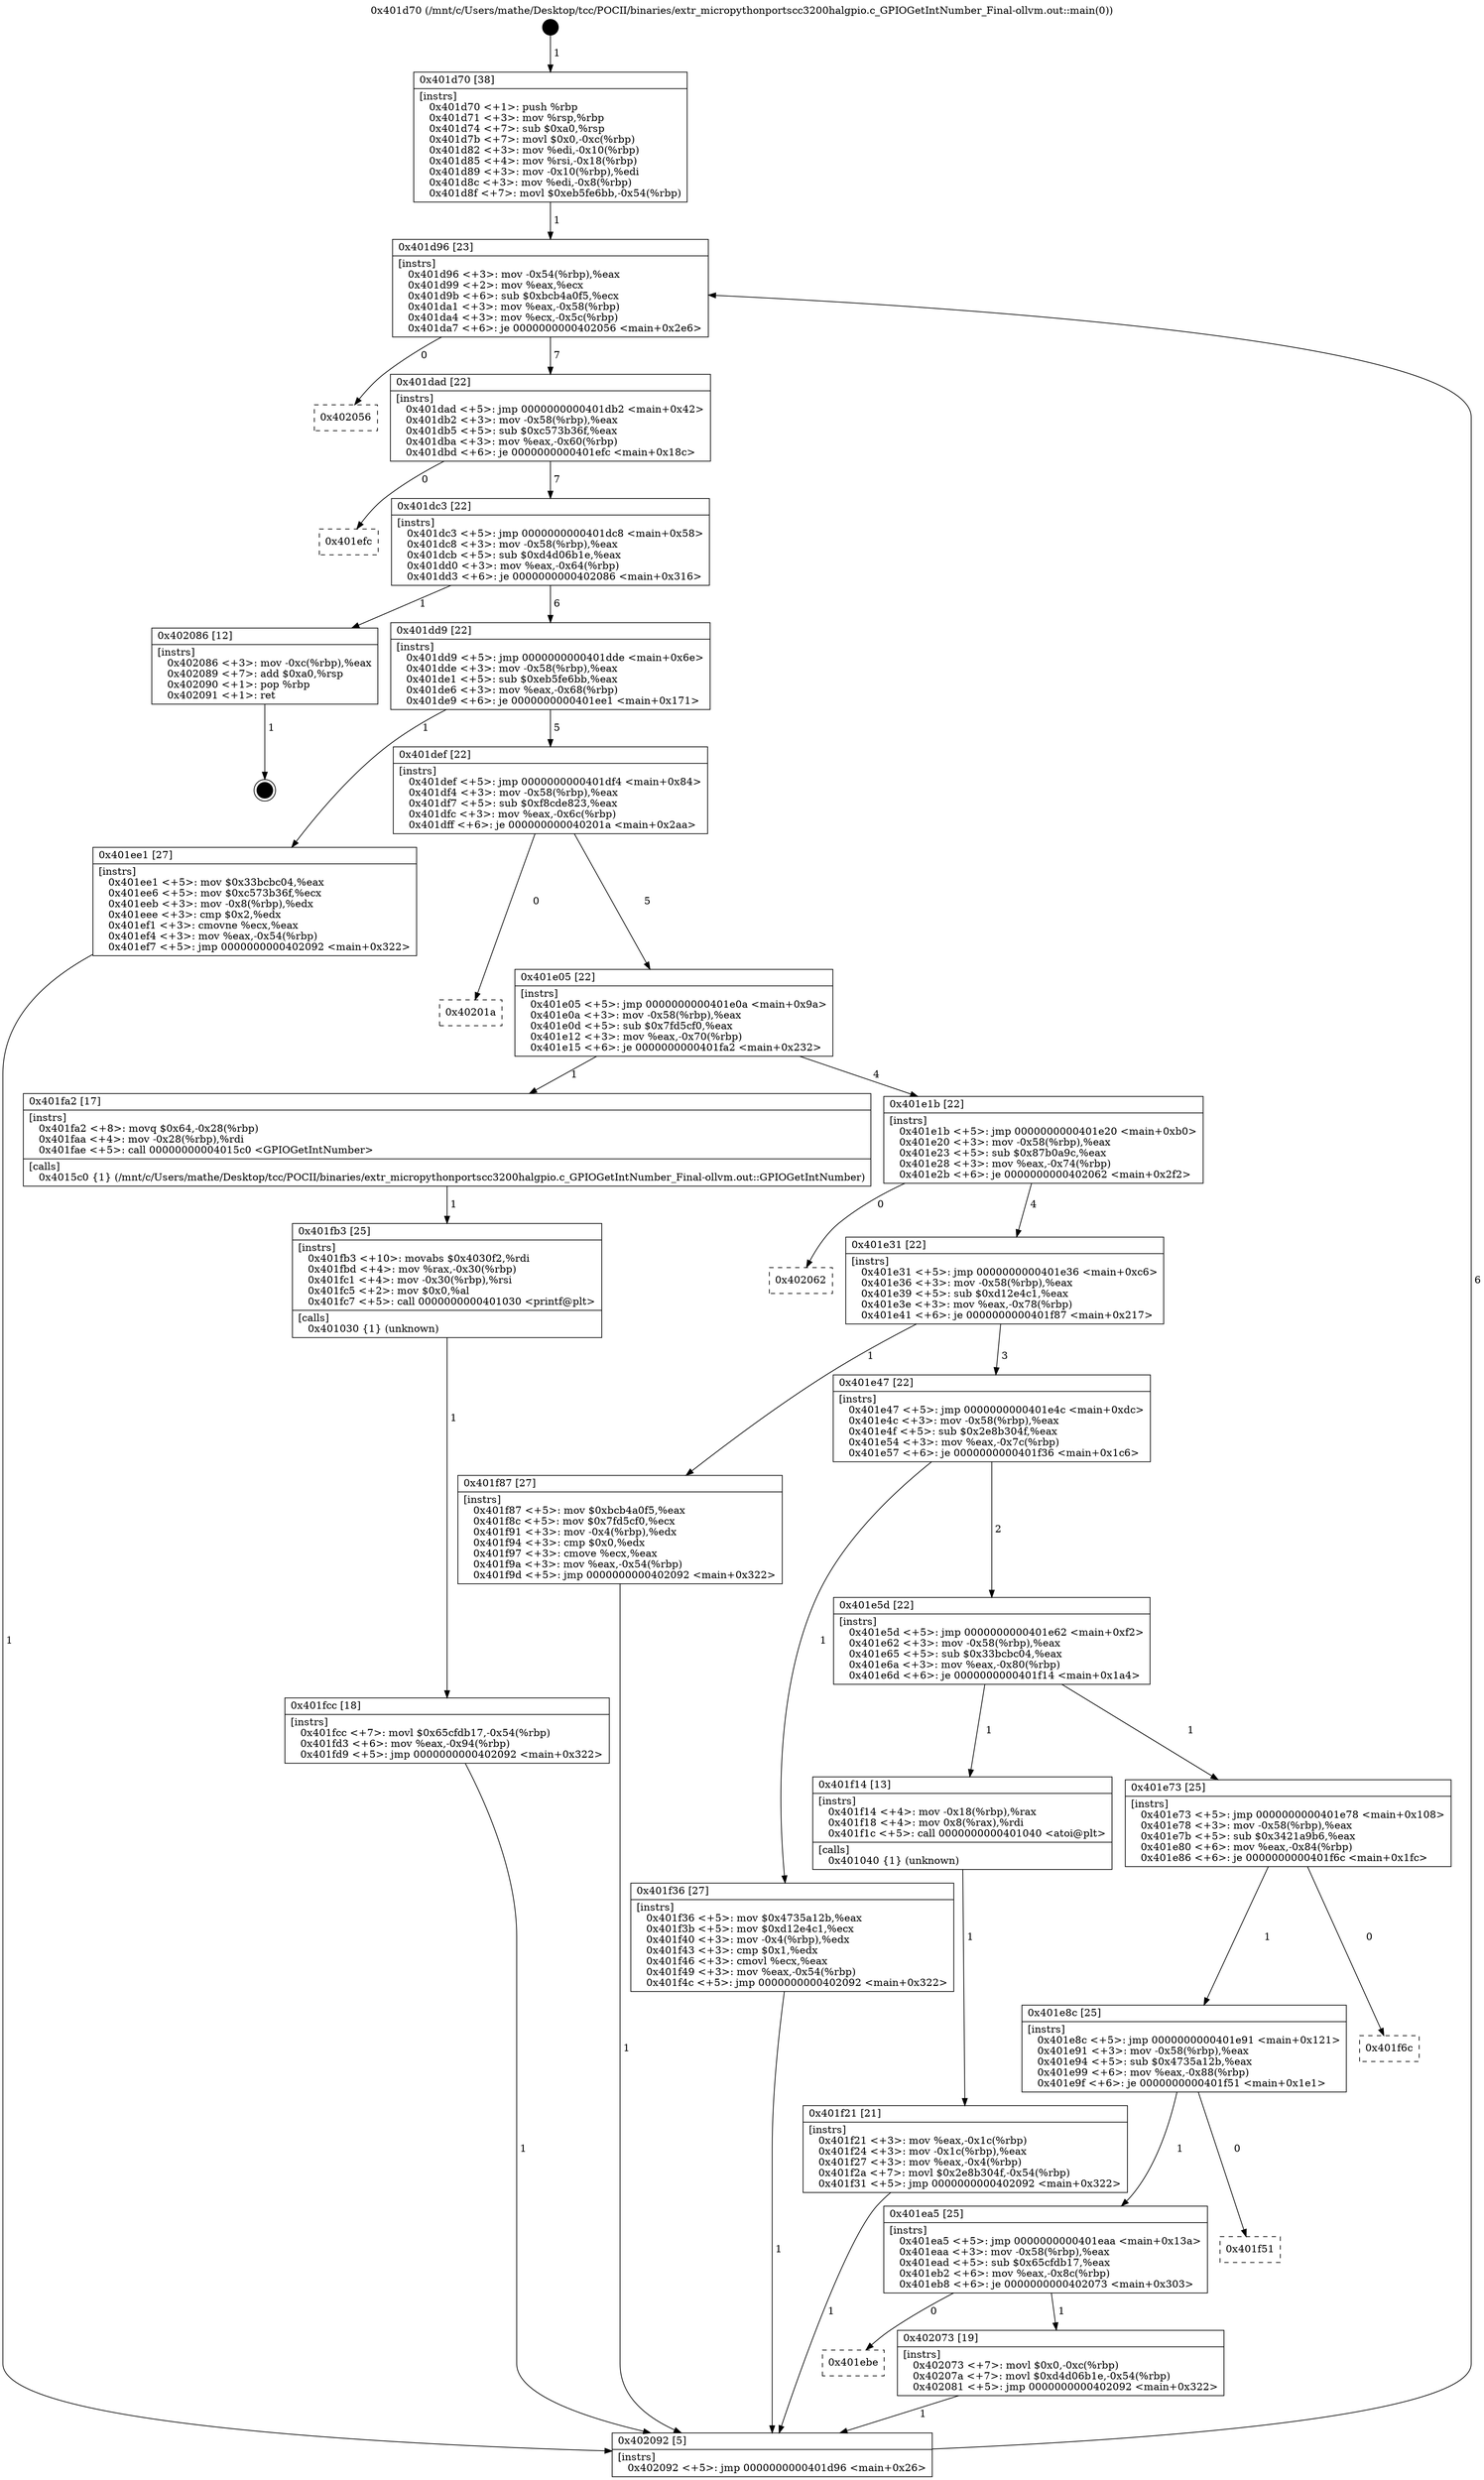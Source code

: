 digraph "0x401d70" {
  label = "0x401d70 (/mnt/c/Users/mathe/Desktop/tcc/POCII/binaries/extr_micropythonportscc3200halgpio.c_GPIOGetIntNumber_Final-ollvm.out::main(0))"
  labelloc = "t"
  node[shape=record]

  Entry [label="",width=0.3,height=0.3,shape=circle,fillcolor=black,style=filled]
  "0x401d96" [label="{
     0x401d96 [23]\l
     | [instrs]\l
     &nbsp;&nbsp;0x401d96 \<+3\>: mov -0x54(%rbp),%eax\l
     &nbsp;&nbsp;0x401d99 \<+2\>: mov %eax,%ecx\l
     &nbsp;&nbsp;0x401d9b \<+6\>: sub $0xbcb4a0f5,%ecx\l
     &nbsp;&nbsp;0x401da1 \<+3\>: mov %eax,-0x58(%rbp)\l
     &nbsp;&nbsp;0x401da4 \<+3\>: mov %ecx,-0x5c(%rbp)\l
     &nbsp;&nbsp;0x401da7 \<+6\>: je 0000000000402056 \<main+0x2e6\>\l
  }"]
  "0x402056" [label="{
     0x402056\l
  }", style=dashed]
  "0x401dad" [label="{
     0x401dad [22]\l
     | [instrs]\l
     &nbsp;&nbsp;0x401dad \<+5\>: jmp 0000000000401db2 \<main+0x42\>\l
     &nbsp;&nbsp;0x401db2 \<+3\>: mov -0x58(%rbp),%eax\l
     &nbsp;&nbsp;0x401db5 \<+5\>: sub $0xc573b36f,%eax\l
     &nbsp;&nbsp;0x401dba \<+3\>: mov %eax,-0x60(%rbp)\l
     &nbsp;&nbsp;0x401dbd \<+6\>: je 0000000000401efc \<main+0x18c\>\l
  }"]
  Exit [label="",width=0.3,height=0.3,shape=circle,fillcolor=black,style=filled,peripheries=2]
  "0x401efc" [label="{
     0x401efc\l
  }", style=dashed]
  "0x401dc3" [label="{
     0x401dc3 [22]\l
     | [instrs]\l
     &nbsp;&nbsp;0x401dc3 \<+5\>: jmp 0000000000401dc8 \<main+0x58\>\l
     &nbsp;&nbsp;0x401dc8 \<+3\>: mov -0x58(%rbp),%eax\l
     &nbsp;&nbsp;0x401dcb \<+5\>: sub $0xd4d06b1e,%eax\l
     &nbsp;&nbsp;0x401dd0 \<+3\>: mov %eax,-0x64(%rbp)\l
     &nbsp;&nbsp;0x401dd3 \<+6\>: je 0000000000402086 \<main+0x316\>\l
  }"]
  "0x401ebe" [label="{
     0x401ebe\l
  }", style=dashed]
  "0x402086" [label="{
     0x402086 [12]\l
     | [instrs]\l
     &nbsp;&nbsp;0x402086 \<+3\>: mov -0xc(%rbp),%eax\l
     &nbsp;&nbsp;0x402089 \<+7\>: add $0xa0,%rsp\l
     &nbsp;&nbsp;0x402090 \<+1\>: pop %rbp\l
     &nbsp;&nbsp;0x402091 \<+1\>: ret\l
  }"]
  "0x401dd9" [label="{
     0x401dd9 [22]\l
     | [instrs]\l
     &nbsp;&nbsp;0x401dd9 \<+5\>: jmp 0000000000401dde \<main+0x6e\>\l
     &nbsp;&nbsp;0x401dde \<+3\>: mov -0x58(%rbp),%eax\l
     &nbsp;&nbsp;0x401de1 \<+5\>: sub $0xeb5fe6bb,%eax\l
     &nbsp;&nbsp;0x401de6 \<+3\>: mov %eax,-0x68(%rbp)\l
     &nbsp;&nbsp;0x401de9 \<+6\>: je 0000000000401ee1 \<main+0x171\>\l
  }"]
  "0x402073" [label="{
     0x402073 [19]\l
     | [instrs]\l
     &nbsp;&nbsp;0x402073 \<+7\>: movl $0x0,-0xc(%rbp)\l
     &nbsp;&nbsp;0x40207a \<+7\>: movl $0xd4d06b1e,-0x54(%rbp)\l
     &nbsp;&nbsp;0x402081 \<+5\>: jmp 0000000000402092 \<main+0x322\>\l
  }"]
  "0x401ee1" [label="{
     0x401ee1 [27]\l
     | [instrs]\l
     &nbsp;&nbsp;0x401ee1 \<+5\>: mov $0x33bcbc04,%eax\l
     &nbsp;&nbsp;0x401ee6 \<+5\>: mov $0xc573b36f,%ecx\l
     &nbsp;&nbsp;0x401eeb \<+3\>: mov -0x8(%rbp),%edx\l
     &nbsp;&nbsp;0x401eee \<+3\>: cmp $0x2,%edx\l
     &nbsp;&nbsp;0x401ef1 \<+3\>: cmovne %ecx,%eax\l
     &nbsp;&nbsp;0x401ef4 \<+3\>: mov %eax,-0x54(%rbp)\l
     &nbsp;&nbsp;0x401ef7 \<+5\>: jmp 0000000000402092 \<main+0x322\>\l
  }"]
  "0x401def" [label="{
     0x401def [22]\l
     | [instrs]\l
     &nbsp;&nbsp;0x401def \<+5\>: jmp 0000000000401df4 \<main+0x84\>\l
     &nbsp;&nbsp;0x401df4 \<+3\>: mov -0x58(%rbp),%eax\l
     &nbsp;&nbsp;0x401df7 \<+5\>: sub $0xf8cde823,%eax\l
     &nbsp;&nbsp;0x401dfc \<+3\>: mov %eax,-0x6c(%rbp)\l
     &nbsp;&nbsp;0x401dff \<+6\>: je 000000000040201a \<main+0x2aa\>\l
  }"]
  "0x402092" [label="{
     0x402092 [5]\l
     | [instrs]\l
     &nbsp;&nbsp;0x402092 \<+5\>: jmp 0000000000401d96 \<main+0x26\>\l
  }"]
  "0x401d70" [label="{
     0x401d70 [38]\l
     | [instrs]\l
     &nbsp;&nbsp;0x401d70 \<+1\>: push %rbp\l
     &nbsp;&nbsp;0x401d71 \<+3\>: mov %rsp,%rbp\l
     &nbsp;&nbsp;0x401d74 \<+7\>: sub $0xa0,%rsp\l
     &nbsp;&nbsp;0x401d7b \<+7\>: movl $0x0,-0xc(%rbp)\l
     &nbsp;&nbsp;0x401d82 \<+3\>: mov %edi,-0x10(%rbp)\l
     &nbsp;&nbsp;0x401d85 \<+4\>: mov %rsi,-0x18(%rbp)\l
     &nbsp;&nbsp;0x401d89 \<+3\>: mov -0x10(%rbp),%edi\l
     &nbsp;&nbsp;0x401d8c \<+3\>: mov %edi,-0x8(%rbp)\l
     &nbsp;&nbsp;0x401d8f \<+7\>: movl $0xeb5fe6bb,-0x54(%rbp)\l
  }"]
  "0x401ea5" [label="{
     0x401ea5 [25]\l
     | [instrs]\l
     &nbsp;&nbsp;0x401ea5 \<+5\>: jmp 0000000000401eaa \<main+0x13a\>\l
     &nbsp;&nbsp;0x401eaa \<+3\>: mov -0x58(%rbp),%eax\l
     &nbsp;&nbsp;0x401ead \<+5\>: sub $0x65cfdb17,%eax\l
     &nbsp;&nbsp;0x401eb2 \<+6\>: mov %eax,-0x8c(%rbp)\l
     &nbsp;&nbsp;0x401eb8 \<+6\>: je 0000000000402073 \<main+0x303\>\l
  }"]
  "0x40201a" [label="{
     0x40201a\l
  }", style=dashed]
  "0x401e05" [label="{
     0x401e05 [22]\l
     | [instrs]\l
     &nbsp;&nbsp;0x401e05 \<+5\>: jmp 0000000000401e0a \<main+0x9a\>\l
     &nbsp;&nbsp;0x401e0a \<+3\>: mov -0x58(%rbp),%eax\l
     &nbsp;&nbsp;0x401e0d \<+5\>: sub $0x7fd5cf0,%eax\l
     &nbsp;&nbsp;0x401e12 \<+3\>: mov %eax,-0x70(%rbp)\l
     &nbsp;&nbsp;0x401e15 \<+6\>: je 0000000000401fa2 \<main+0x232\>\l
  }"]
  "0x401f51" [label="{
     0x401f51\l
  }", style=dashed]
  "0x401fa2" [label="{
     0x401fa2 [17]\l
     | [instrs]\l
     &nbsp;&nbsp;0x401fa2 \<+8\>: movq $0x64,-0x28(%rbp)\l
     &nbsp;&nbsp;0x401faa \<+4\>: mov -0x28(%rbp),%rdi\l
     &nbsp;&nbsp;0x401fae \<+5\>: call 00000000004015c0 \<GPIOGetIntNumber\>\l
     | [calls]\l
     &nbsp;&nbsp;0x4015c0 \{1\} (/mnt/c/Users/mathe/Desktop/tcc/POCII/binaries/extr_micropythonportscc3200halgpio.c_GPIOGetIntNumber_Final-ollvm.out::GPIOGetIntNumber)\l
  }"]
  "0x401e1b" [label="{
     0x401e1b [22]\l
     | [instrs]\l
     &nbsp;&nbsp;0x401e1b \<+5\>: jmp 0000000000401e20 \<main+0xb0\>\l
     &nbsp;&nbsp;0x401e20 \<+3\>: mov -0x58(%rbp),%eax\l
     &nbsp;&nbsp;0x401e23 \<+5\>: sub $0x87b0a9c,%eax\l
     &nbsp;&nbsp;0x401e28 \<+3\>: mov %eax,-0x74(%rbp)\l
     &nbsp;&nbsp;0x401e2b \<+6\>: je 0000000000402062 \<main+0x2f2\>\l
  }"]
  "0x401e8c" [label="{
     0x401e8c [25]\l
     | [instrs]\l
     &nbsp;&nbsp;0x401e8c \<+5\>: jmp 0000000000401e91 \<main+0x121\>\l
     &nbsp;&nbsp;0x401e91 \<+3\>: mov -0x58(%rbp),%eax\l
     &nbsp;&nbsp;0x401e94 \<+5\>: sub $0x4735a12b,%eax\l
     &nbsp;&nbsp;0x401e99 \<+6\>: mov %eax,-0x88(%rbp)\l
     &nbsp;&nbsp;0x401e9f \<+6\>: je 0000000000401f51 \<main+0x1e1\>\l
  }"]
  "0x402062" [label="{
     0x402062\l
  }", style=dashed]
  "0x401e31" [label="{
     0x401e31 [22]\l
     | [instrs]\l
     &nbsp;&nbsp;0x401e31 \<+5\>: jmp 0000000000401e36 \<main+0xc6\>\l
     &nbsp;&nbsp;0x401e36 \<+3\>: mov -0x58(%rbp),%eax\l
     &nbsp;&nbsp;0x401e39 \<+5\>: sub $0xd12e4c1,%eax\l
     &nbsp;&nbsp;0x401e3e \<+3\>: mov %eax,-0x78(%rbp)\l
     &nbsp;&nbsp;0x401e41 \<+6\>: je 0000000000401f87 \<main+0x217\>\l
  }"]
  "0x401f6c" [label="{
     0x401f6c\l
  }", style=dashed]
  "0x401f87" [label="{
     0x401f87 [27]\l
     | [instrs]\l
     &nbsp;&nbsp;0x401f87 \<+5\>: mov $0xbcb4a0f5,%eax\l
     &nbsp;&nbsp;0x401f8c \<+5\>: mov $0x7fd5cf0,%ecx\l
     &nbsp;&nbsp;0x401f91 \<+3\>: mov -0x4(%rbp),%edx\l
     &nbsp;&nbsp;0x401f94 \<+3\>: cmp $0x0,%edx\l
     &nbsp;&nbsp;0x401f97 \<+3\>: cmove %ecx,%eax\l
     &nbsp;&nbsp;0x401f9a \<+3\>: mov %eax,-0x54(%rbp)\l
     &nbsp;&nbsp;0x401f9d \<+5\>: jmp 0000000000402092 \<main+0x322\>\l
  }"]
  "0x401e47" [label="{
     0x401e47 [22]\l
     | [instrs]\l
     &nbsp;&nbsp;0x401e47 \<+5\>: jmp 0000000000401e4c \<main+0xdc\>\l
     &nbsp;&nbsp;0x401e4c \<+3\>: mov -0x58(%rbp),%eax\l
     &nbsp;&nbsp;0x401e4f \<+5\>: sub $0x2e8b304f,%eax\l
     &nbsp;&nbsp;0x401e54 \<+3\>: mov %eax,-0x7c(%rbp)\l
     &nbsp;&nbsp;0x401e57 \<+6\>: je 0000000000401f36 \<main+0x1c6\>\l
  }"]
  "0x401fcc" [label="{
     0x401fcc [18]\l
     | [instrs]\l
     &nbsp;&nbsp;0x401fcc \<+7\>: movl $0x65cfdb17,-0x54(%rbp)\l
     &nbsp;&nbsp;0x401fd3 \<+6\>: mov %eax,-0x94(%rbp)\l
     &nbsp;&nbsp;0x401fd9 \<+5\>: jmp 0000000000402092 \<main+0x322\>\l
  }"]
  "0x401f36" [label="{
     0x401f36 [27]\l
     | [instrs]\l
     &nbsp;&nbsp;0x401f36 \<+5\>: mov $0x4735a12b,%eax\l
     &nbsp;&nbsp;0x401f3b \<+5\>: mov $0xd12e4c1,%ecx\l
     &nbsp;&nbsp;0x401f40 \<+3\>: mov -0x4(%rbp),%edx\l
     &nbsp;&nbsp;0x401f43 \<+3\>: cmp $0x1,%edx\l
     &nbsp;&nbsp;0x401f46 \<+3\>: cmovl %ecx,%eax\l
     &nbsp;&nbsp;0x401f49 \<+3\>: mov %eax,-0x54(%rbp)\l
     &nbsp;&nbsp;0x401f4c \<+5\>: jmp 0000000000402092 \<main+0x322\>\l
  }"]
  "0x401e5d" [label="{
     0x401e5d [22]\l
     | [instrs]\l
     &nbsp;&nbsp;0x401e5d \<+5\>: jmp 0000000000401e62 \<main+0xf2\>\l
     &nbsp;&nbsp;0x401e62 \<+3\>: mov -0x58(%rbp),%eax\l
     &nbsp;&nbsp;0x401e65 \<+5\>: sub $0x33bcbc04,%eax\l
     &nbsp;&nbsp;0x401e6a \<+3\>: mov %eax,-0x80(%rbp)\l
     &nbsp;&nbsp;0x401e6d \<+6\>: je 0000000000401f14 \<main+0x1a4\>\l
  }"]
  "0x401fb3" [label="{
     0x401fb3 [25]\l
     | [instrs]\l
     &nbsp;&nbsp;0x401fb3 \<+10\>: movabs $0x4030f2,%rdi\l
     &nbsp;&nbsp;0x401fbd \<+4\>: mov %rax,-0x30(%rbp)\l
     &nbsp;&nbsp;0x401fc1 \<+4\>: mov -0x30(%rbp),%rsi\l
     &nbsp;&nbsp;0x401fc5 \<+2\>: mov $0x0,%al\l
     &nbsp;&nbsp;0x401fc7 \<+5\>: call 0000000000401030 \<printf@plt\>\l
     | [calls]\l
     &nbsp;&nbsp;0x401030 \{1\} (unknown)\l
  }"]
  "0x401f14" [label="{
     0x401f14 [13]\l
     | [instrs]\l
     &nbsp;&nbsp;0x401f14 \<+4\>: mov -0x18(%rbp),%rax\l
     &nbsp;&nbsp;0x401f18 \<+4\>: mov 0x8(%rax),%rdi\l
     &nbsp;&nbsp;0x401f1c \<+5\>: call 0000000000401040 \<atoi@plt\>\l
     | [calls]\l
     &nbsp;&nbsp;0x401040 \{1\} (unknown)\l
  }"]
  "0x401e73" [label="{
     0x401e73 [25]\l
     | [instrs]\l
     &nbsp;&nbsp;0x401e73 \<+5\>: jmp 0000000000401e78 \<main+0x108\>\l
     &nbsp;&nbsp;0x401e78 \<+3\>: mov -0x58(%rbp),%eax\l
     &nbsp;&nbsp;0x401e7b \<+5\>: sub $0x3421a9b6,%eax\l
     &nbsp;&nbsp;0x401e80 \<+6\>: mov %eax,-0x84(%rbp)\l
     &nbsp;&nbsp;0x401e86 \<+6\>: je 0000000000401f6c \<main+0x1fc\>\l
  }"]
  "0x401f21" [label="{
     0x401f21 [21]\l
     | [instrs]\l
     &nbsp;&nbsp;0x401f21 \<+3\>: mov %eax,-0x1c(%rbp)\l
     &nbsp;&nbsp;0x401f24 \<+3\>: mov -0x1c(%rbp),%eax\l
     &nbsp;&nbsp;0x401f27 \<+3\>: mov %eax,-0x4(%rbp)\l
     &nbsp;&nbsp;0x401f2a \<+7\>: movl $0x2e8b304f,-0x54(%rbp)\l
     &nbsp;&nbsp;0x401f31 \<+5\>: jmp 0000000000402092 \<main+0x322\>\l
  }"]
  Entry -> "0x401d70" [label=" 1"]
  "0x401d96" -> "0x402056" [label=" 0"]
  "0x401d96" -> "0x401dad" [label=" 7"]
  "0x402086" -> Exit [label=" 1"]
  "0x401dad" -> "0x401efc" [label=" 0"]
  "0x401dad" -> "0x401dc3" [label=" 7"]
  "0x402073" -> "0x402092" [label=" 1"]
  "0x401dc3" -> "0x402086" [label=" 1"]
  "0x401dc3" -> "0x401dd9" [label=" 6"]
  "0x401ea5" -> "0x401ebe" [label=" 0"]
  "0x401dd9" -> "0x401ee1" [label=" 1"]
  "0x401dd9" -> "0x401def" [label=" 5"]
  "0x401ee1" -> "0x402092" [label=" 1"]
  "0x401d70" -> "0x401d96" [label=" 1"]
  "0x402092" -> "0x401d96" [label=" 6"]
  "0x401ea5" -> "0x402073" [label=" 1"]
  "0x401def" -> "0x40201a" [label=" 0"]
  "0x401def" -> "0x401e05" [label=" 5"]
  "0x401e8c" -> "0x401ea5" [label=" 1"]
  "0x401e05" -> "0x401fa2" [label=" 1"]
  "0x401e05" -> "0x401e1b" [label=" 4"]
  "0x401e8c" -> "0x401f51" [label=" 0"]
  "0x401e1b" -> "0x402062" [label=" 0"]
  "0x401e1b" -> "0x401e31" [label=" 4"]
  "0x401e73" -> "0x401e8c" [label=" 1"]
  "0x401e31" -> "0x401f87" [label=" 1"]
  "0x401e31" -> "0x401e47" [label=" 3"]
  "0x401e73" -> "0x401f6c" [label=" 0"]
  "0x401e47" -> "0x401f36" [label=" 1"]
  "0x401e47" -> "0x401e5d" [label=" 2"]
  "0x401fcc" -> "0x402092" [label=" 1"]
  "0x401e5d" -> "0x401f14" [label=" 1"]
  "0x401e5d" -> "0x401e73" [label=" 1"]
  "0x401f14" -> "0x401f21" [label=" 1"]
  "0x401f21" -> "0x402092" [label=" 1"]
  "0x401f36" -> "0x402092" [label=" 1"]
  "0x401f87" -> "0x402092" [label=" 1"]
  "0x401fa2" -> "0x401fb3" [label=" 1"]
  "0x401fb3" -> "0x401fcc" [label=" 1"]
}
